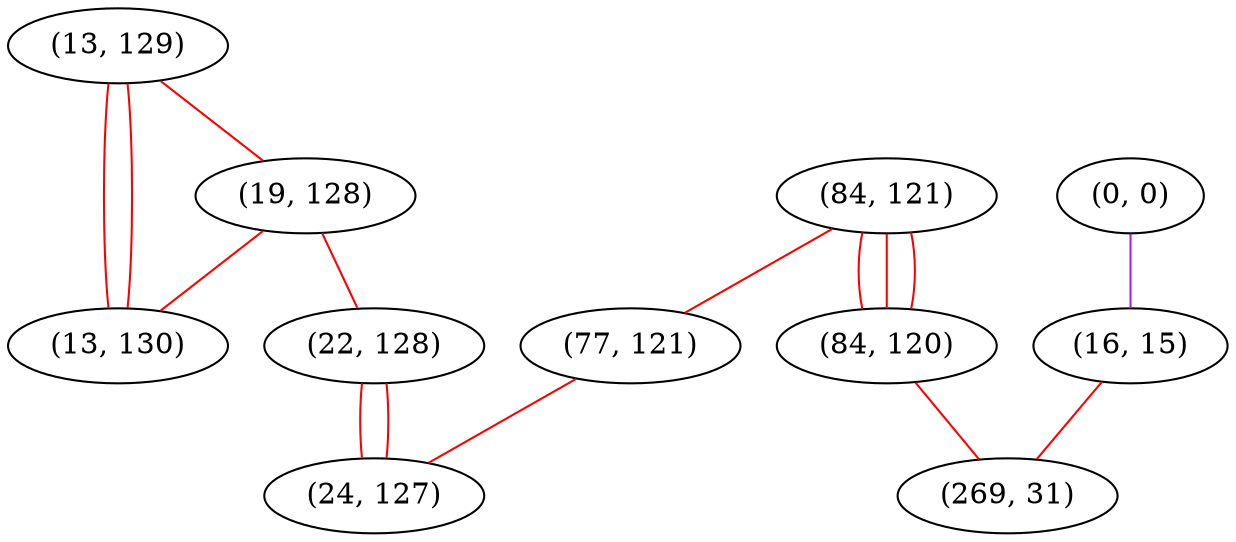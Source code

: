 graph "" {
"(13, 129)";
"(0, 0)";
"(84, 121)";
"(84, 120)";
"(77, 121)";
"(16, 15)";
"(19, 128)";
"(13, 130)";
"(269, 31)";
"(22, 128)";
"(24, 127)";
"(13, 129)" -- "(19, 128)"  [color=red, key=0, weight=1];
"(13, 129)" -- "(13, 130)"  [color=red, key=0, weight=1];
"(13, 129)" -- "(13, 130)"  [color=red, key=1, weight=1];
"(0, 0)" -- "(16, 15)"  [color=purple, key=0, weight=4];
"(84, 121)" -- "(77, 121)"  [color=red, key=0, weight=1];
"(84, 121)" -- "(84, 120)"  [color=red, key=0, weight=1];
"(84, 121)" -- "(84, 120)"  [color=red, key=1, weight=1];
"(84, 121)" -- "(84, 120)"  [color=red, key=2, weight=1];
"(84, 120)" -- "(269, 31)"  [color=red, key=0, weight=1];
"(77, 121)" -- "(24, 127)"  [color=red, key=0, weight=1];
"(16, 15)" -- "(269, 31)"  [color=red, key=0, weight=1];
"(19, 128)" -- "(13, 130)"  [color=red, key=0, weight=1];
"(19, 128)" -- "(22, 128)"  [color=red, key=0, weight=1];
"(22, 128)" -- "(24, 127)"  [color=red, key=0, weight=1];
"(22, 128)" -- "(24, 127)"  [color=red, key=1, weight=1];
}
